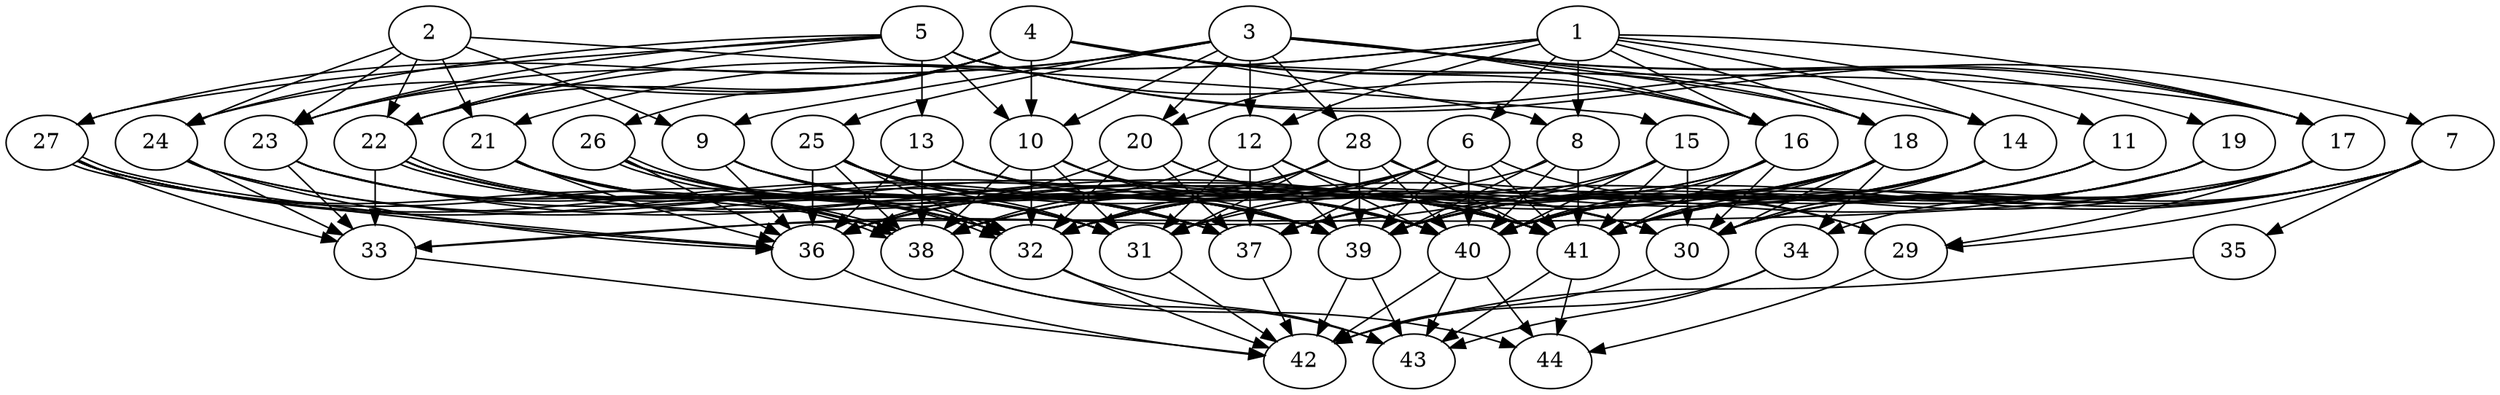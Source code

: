 // DAG (tier=3-complex, mode=data, n=44, ccr=0.538, fat=0.705, density=0.762, regular=0.292, jump=0.256, mindata=4194304, maxdata=33554432)
// DAG automatically generated by daggen at Sun Aug 24 16:33:35 2025
// /home/ermia/Project/Environments/daggen/bin/daggen --dot --ccr 0.538 --fat 0.705 --regular 0.292 --density 0.762 --jump 0.256 --mindata 4194304 --maxdata 33554432 -n 44 
digraph G {
  1 [size="1035022073558716800", alpha="0.00", expect_size="517511036779358400"]
  1 -> 6 [size ="1177551720415232"]
  1 -> 8 [size ="1177551720415232"]
  1 -> 11 [size ="1177551720415232"]
  1 -> 12 [size ="1177551720415232"]
  1 -> 14 [size ="1177551720415232"]
  1 -> 16 [size ="1177551720415232"]
  1 -> 17 [size ="1177551720415232"]
  1 -> 18 [size ="1177551720415232"]
  1 -> 20 [size ="1177551720415232"]
  1 -> 21 [size ="1177551720415232"]
  1 -> 22 [size ="1177551720415232"]
  2 [size="10090290759609849856", alpha="0.04", expect_size="5045145379804924928"]
  2 -> 9 [size ="8626480602939392"]
  2 -> 15 [size ="8626480602939392"]
  2 -> 21 [size ="8626480602939392"]
  2 -> 22 [size ="8626480602939392"]
  2 -> 23 [size ="8626480602939392"]
  2 -> 24 [size ="8626480602939392"]
  3 [size="13086362791256552", alpha="0.03", expect_size="6543181395628276"]
  3 -> 9 [size ="334743115661312"]
  3 -> 10 [size ="334743115661312"]
  3 -> 12 [size ="334743115661312"]
  3 -> 14 [size ="334743115661312"]
  3 -> 16 [size ="334743115661312"]
  3 -> 17 [size ="334743115661312"]
  3 -> 18 [size ="334743115661312"]
  3 -> 19 [size ="334743115661312"]
  3 -> 20 [size ="334743115661312"]
  3 -> 23 [size ="334743115661312"]
  3 -> 25 [size ="334743115661312"]
  3 -> 27 [size ="334743115661312"]
  3 -> 28 [size ="334743115661312"]
  4 [size="37761640679081747939328", alpha="0.16", expect_size="18880820339540873969664"]
  4 -> 8 [size ="9004450685386752"]
  4 -> 10 [size ="9004450685386752"]
  4 -> 16 [size ="9004450685386752"]
  4 -> 17 [size ="9004450685386752"]
  4 -> 18 [size ="9004450685386752"]
  4 -> 22 [size ="9004450685386752"]
  4 -> 23 [size ="9004450685386752"]
  4 -> 24 [size ="9004450685386752"]
  4 -> 26 [size ="9004450685386752"]
  5 [size="3951998137522344960", alpha="0.00", expect_size="1975999068761172480"]
  5 -> 7 [size ="3984407908057088"]
  5 -> 10 [size ="3984407908057088"]
  5 -> 13 [size ="3984407908057088"]
  5 -> 16 [size ="3984407908057088"]
  5 -> 17 [size ="3984407908057088"]
  5 -> 22 [size ="3984407908057088"]
  5 -> 23 [size ="3984407908057088"]
  5 -> 24 [size ="3984407908057088"]
  5 -> 27 [size ="3984407908057088"]
  6 [size="6812872687335744995328", alpha="0.04", expect_size="3406436343667872497664"]
  6 -> 29 [size ="2875037426122752"]
  6 -> 31 [size ="2875037426122752"]
  6 -> 32 [size ="2875037426122752"]
  6 -> 36 [size ="2875037426122752"]
  6 -> 37 [size ="2875037426122752"]
  6 -> 39 [size ="2875037426122752"]
  6 -> 40 [size ="2875037426122752"]
  6 -> 41 [size ="2875037426122752"]
  7 [size="161379913870514016", alpha="0.10", expect_size="80689956935257008"]
  7 -> 29 [size ="2538567398064128"]
  7 -> 30 [size ="2538567398064128"]
  7 -> 35 [size ="2538567398064128"]
  7 -> 39 [size ="2538567398064128"]
  7 -> 40 [size ="2538567398064128"]
  7 -> 41 [size ="2538567398064128"]
  8 [size="34333702302021451776000", alpha="0.05", expect_size="17166851151010725888000"]
  8 -> 38 [size ="8450915224780800"]
  8 -> 39 [size ="8450915224780800"]
  8 -> 40 [size ="8450915224780800"]
  8 -> 41 [size ="8450915224780800"]
  9 [size="209492726986815584", alpha="0.16", expect_size="104746363493407792"]
  9 -> 31 [size ="6297371654750208"]
  9 -> 36 [size ="6297371654750208"]
  9 -> 37 [size ="6297371654750208"]
  9 -> 39 [size ="6297371654750208"]
  9 -> 40 [size ="6297371654750208"]
  10 [size="16634679690316098830336", alpha="0.16", expect_size="8317339845158049415168"]
  10 -> 30 [size ="5213142728572928"]
  10 -> 31 [size ="5213142728572928"]
  10 -> 32 [size ="5213142728572928"]
  10 -> 38 [size ="5213142728572928"]
  10 -> 39 [size ="5213142728572928"]
  10 -> 40 [size ="5213142728572928"]
  11 [size="125488852568687696", alpha="0.09", expect_size="62744426284343848"]
  11 -> 37 [size ="2553766616236032"]
  11 -> 39 [size ="2553766616236032"]
  11 -> 40 [size ="2553766616236032"]
  11 -> 41 [size ="2553766616236032"]
  12 [size="46755765550796240", alpha="0.19", expect_size="23377882775398120"]
  12 -> 31 [size ="1544947056508928"]
  12 -> 37 [size ="1544947056508928"]
  12 -> 38 [size ="1544947056508928"]
  12 -> 39 [size ="1544947056508928"]
  12 -> 40 [size ="1544947056508928"]
  12 -> 41 [size ="1544947056508928"]
  13 [size="144829093004702496", alpha="0.02", expect_size="72414546502351248"]
  13 -> 30 [size ="3986602065920000"]
  13 -> 36 [size ="3986602065920000"]
  13 -> 38 [size ="3986602065920000"]
  13 -> 39 [size ="3986602065920000"]
  13 -> 41 [size ="3986602065920000"]
  14 [size="1415939165052945301504", alpha="0.14", expect_size="707969582526472650752"]
  14 -> 30 [size ="1008756586446848"]
  14 -> 31 [size ="1008756586446848"]
  14 -> 32 [size ="1008756586446848"]
  14 -> 39 [size ="1008756586446848"]
  14 -> 40 [size ="1008756586446848"]
  14 -> 41 [size ="1008756586446848"]
  15 [size="13940865113819028", alpha="0.01", expect_size="6970432556909514"]
  15 -> 30 [size ="398687352127488"]
  15 -> 33 [size ="398687352127488"]
  15 -> 39 [size ="398687352127488"]
  15 -> 40 [size ="398687352127488"]
  15 -> 41 [size ="398687352127488"]
  16 [size="7143165763100050", alpha="0.18", expect_size="3571582881550025"]
  16 -> 30 [size ="419066535739392"]
  16 -> 32 [size ="419066535739392"]
  16 -> 38 [size ="419066535739392"]
  16 -> 40 [size ="419066535739392"]
  16 -> 41 [size ="419066535739392"]
  17 [size="153040150793980896", alpha="0.07", expect_size="76520075396990448"]
  17 -> 29 [size ="3936652678397952"]
  17 -> 30 [size ="3936652678397952"]
  17 -> 33 [size ="3936652678397952"]
  17 -> 34 [size ="3936652678397952"]
  17 -> 37 [size ="3936652678397952"]
  17 -> 40 [size ="3936652678397952"]
  18 [size="5595278621807814377472", alpha="0.19", expect_size="2797639310903907188736"]
  18 -> 30 [size ="2521377068285952"]
  18 -> 34 [size ="2521377068285952"]
  18 -> 36 [size ="2521377068285952"]
  18 -> 37 [size ="2521377068285952"]
  18 -> 38 [size ="2521377068285952"]
  18 -> 39 [size ="2521377068285952"]
  18 -> 40 [size ="2521377068285952"]
  18 -> 41 [size ="2521377068285952"]
  19 [size="5186427627675934785536", alpha="0.16", expect_size="2593213813837967392768"]
  19 -> 30 [size ="2397004604899328"]
  19 -> 32 [size ="2397004604899328"]
  19 -> 39 [size ="2397004604899328"]
  19 -> 40 [size ="2397004604899328"]
  19 -> 41 [size ="2397004604899328"]
  20 [size="5828211245471917056", alpha="0.02", expect_size="2914105622735958528"]
  20 -> 30 [size ="2705240214208512"]
  20 -> 32 [size ="2705240214208512"]
  20 -> 36 [size ="2705240214208512"]
  20 -> 37 [size ="2705240214208512"]
  20 -> 41 [size ="2705240214208512"]
  21 [size="703654298433139769344", alpha="0.08", expect_size="351827149216569884672"]
  21 -> 31 [size ="632891918778368"]
  21 -> 32 [size ="632891918778368"]
  21 -> 36 [size ="632891918778368"]
  21 -> 37 [size ="632891918778368"]
  21 -> 38 [size ="632891918778368"]
  21 -> 41 [size ="632891918778368"]
  22 [size="20647460456555981307904", alpha="0.18", expect_size="10323730228277990653952"]
  22 -> 31 [size ="6020987824898048"]
  22 -> 32 [size ="6020987824898048"]
  22 -> 33 [size ="6020987824898048"]
  22 -> 38 [size ="6020987824898048"]
  22 -> 38 [size ="6020987824898048"]
  22 -> 40 [size ="6020987824898048"]
  22 -> 41 [size ="6020987824898048"]
  23 [size="6363755534008730", alpha="0.03", expect_size="3181877767004365"]
  23 -> 32 [size ="244974331363328"]
  23 -> 33 [size ="244974331363328"]
  23 -> 37 [size ="244974331363328"]
  23 -> 38 [size ="244974331363328"]
  23 -> 41 [size ="244974331363328"]
  24 [size="6190324300762614595584", alpha="0.02", expect_size="3095162150381307297792"]
  24 -> 33 [size ="2697111627890688"]
  24 -> 36 [size ="2697111627890688"]
  24 -> 39 [size ="2697111627890688"]
  24 -> 40 [size ="2697111627890688"]
  25 [size="312620382001934976", alpha="0.05", expect_size="156310191000967488"]
  25 -> 30 [size ="6111671890214912"]
  25 -> 31 [size ="6111671890214912"]
  25 -> 32 [size ="6111671890214912"]
  25 -> 36 [size ="6111671890214912"]
  25 -> 37 [size ="6111671890214912"]
  25 -> 38 [size ="6111671890214912"]
  25 -> 39 [size ="6111671890214912"]
  25 -> 40 [size ="6111671890214912"]
  26 [size="6194467988448477184000", alpha="0.19", expect_size="3097233994224238592000"]
  26 -> 31 [size ="2698315091148800"]
  26 -> 32 [size ="2698315091148800"]
  26 -> 32 [size ="2698315091148800"]
  26 -> 36 [size ="2698315091148800"]
  26 -> 39 [size ="2698315091148800"]
  26 -> 40 [size ="2698315091148800"]
  27 [size="181945982422723744", alpha="0.03", expect_size="90972991211361872"]
  27 -> 32 [size ="4488267340709888"]
  27 -> 33 [size ="4488267340709888"]
  27 -> 36 [size ="4488267340709888"]
  27 -> 36 [size ="4488267340709888"]
  27 -> 37 [size ="4488267340709888"]
  27 -> 38 [size ="4488267340709888"]
  27 -> 39 [size ="4488267340709888"]
  28 [size="1484331585374054144", alpha="0.08", expect_size="742165792687027072"]
  28 -> 29 [size ="985890289614848"]
  28 -> 31 [size ="985890289614848"]
  28 -> 32 [size ="985890289614848"]
  28 -> 36 [size ="985890289614848"]
  28 -> 39 [size ="985890289614848"]
  28 -> 40 [size ="985890289614848"]
  28 -> 41 [size ="985890289614848"]
  29 [size="448110186730207838208", alpha="0.18", expect_size="224055093365103919104"]
  29 -> 44 [size ="468467929055232"]
  30 [size="12533701995685262", alpha="0.02", expect_size="6266850997842631"]
  30 -> 42 [size ="214948382769152"]
  31 [size="2111256288716331008", alpha="0.14", expect_size="1055628144358165504"]
  31 -> 42 [size ="905044979351552"]
  32 [size="219257135082594400", alpha="0.16", expect_size="109628567541297200"]
  32 -> 42 [size ="8954500006019072"]
  32 -> 43 [size ="8954500006019072"]
  33 [size="227091754969347391488", alpha="0.11", expect_size="113545877484673695744"]
  33 -> 42 [size ="297776827072512"]
  34 [size="135427184504069408", alpha="0.09", expect_size="67713592252034704"]
  34 -> 42 [size ="6258359552442368"]
  34 -> 43 [size ="6258359552442368"]
  35 [size="117993693584633536", alpha="0.01", expect_size="58996846792316768"]
  35 -> 42 [size ="6454166843031552"]
  36 [size="224574453865279808", alpha="0.15", expect_size="112287226932639904"]
  36 -> 42 [size ="3961770309844992"]
  37 [size="2831082581095612416000", alpha="0.07", expect_size="1415541290547806208000"]
  37 -> 42 [size ="1601001278668800"]
  38 [size="627813079876655644672", alpha="0.07", expect_size="313906539938327822336"]
  38 -> 43 [size ="586557006282752"]
  38 -> 44 [size ="586557006282752"]
  39 [size="934918061562607435776", alpha="0.04", expect_size="467459030781303717888"]
  39 -> 42 [size ="764901807095808"]
  39 -> 43 [size ="764901807095808"]
  40 [size="487597866814017728", alpha="0.01", expect_size="243798933407008864"]
  40 -> 42 [size ="8618412313935872"]
  40 -> 43 [size ="8618412313935872"]
  40 -> 44 [size ="8618412313935872"]
  41 [size="4086663159023666", alpha="0.18", expect_size="2043331579511833"]
  41 -> 43 [size ="404142002536448"]
  41 -> 44 [size ="404142002536448"]
  42 [size="1930636865258389504000", alpha="0.02", expect_size="965318432629194752000"]
  43 [size="406150955329685184", alpha="0.17", expect_size="203075477664842592"]
  44 [size="15121533175306762240", alpha="0.04", expect_size="7560766587653381120"]
}